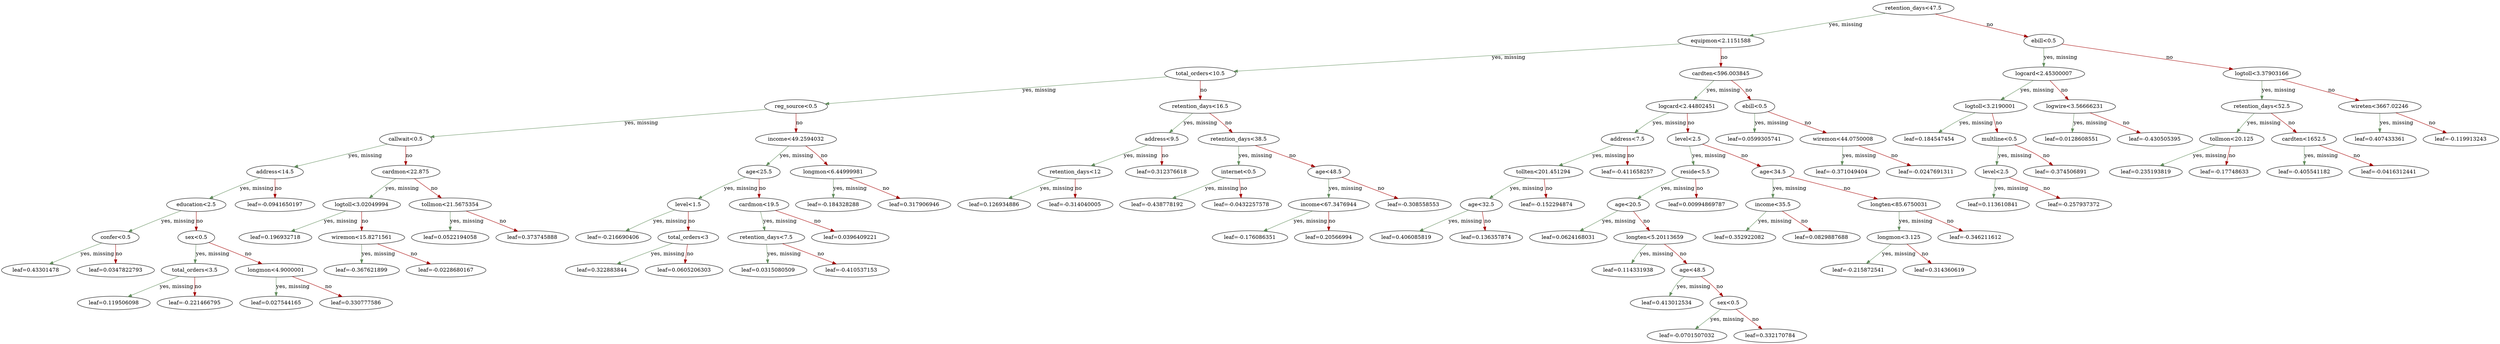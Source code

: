 digraph {
    graph [ rankdir=TB ]

    0 [ label="retention_days<47.5" ]
    0 -> 1 [label="yes, missing" color="#638e5e"]
    0 -> 2 [label="no" color="#a40000"]

    1 [ label="equipmon<2.1151588" ]
    1 -> 3 [label="yes, missing" color="#638e5e"]
    1 -> 4 [label="no" color="#a40000"]

    3 [ label="total_orders<10.5" ]
    3 -> 7 [label="yes, missing" color="#638e5e"]
    3 -> 8 [label="no" color="#a40000"]

    7 [ label="reg_source<0.5" ]
    7 -> 15 [label="yes, missing" color="#638e5e"]
    7 -> 16 [label="no" color="#a40000"]

    15 [ label="callwait<0.5" ]
    15 -> 31 [label="yes, missing" color="#638e5e"]
    15 -> 32 [label="no" color="#a40000"]

    31 [ label="address<14.5" ]
    31 -> 51 [label="yes, missing" color="#638e5e"]
    31 -> 52 [label="no" color="#a40000"]

    51 [ label="education<2.5" ]
    51 -> 73 [label="yes, missing" color="#638e5e"]
    51 -> 74 [label="no" color="#a40000"]

    73 [ label="confer<0.5" ]
    73 -> 93 [label="yes, missing" color="#638e5e"]
    73 -> 94 [label="no" color="#a40000"]

    93 [ label="leaf=0.43301478" ]

    94 [ label="leaf=0.0347822793" ]

    74 [ label="sex<0.5" ]
    74 -> 95 [label="yes, missing" color="#638e5e"]
    74 -> 96 [label="no" color="#a40000"]

    95 [ label="total_orders<3.5" ]
    95 -> 107 [label="yes, missing" color="#638e5e"]
    95 -> 108 [label="no" color="#a40000"]

    107 [ label="leaf=0.119506098" ]

    108 [ label="leaf=-0.221466795" ]

    96 [ label="longmon<4.9000001" ]
    96 -> 109 [label="yes, missing" color="#638e5e"]
    96 -> 110 [label="no" color="#a40000"]

    109 [ label="leaf=0.027544165" ]

    110 [ label="leaf=0.330777586" ]

    52 [ label="leaf=-0.0941650197" ]

    32 [ label="cardmon<22.875" ]
    32 -> 53 [label="yes, missing" color="#638e5e"]
    32 -> 54 [label="no" color="#a40000"]

    53 [ label="logtoll<3.02049994" ]
    53 -> 75 [label="yes, missing" color="#638e5e"]
    53 -> 76 [label="no" color="#a40000"]

    75 [ label="leaf=0.196932718" ]

    76 [ label="wiremon<15.8271561" ]
    76 -> 97 [label="yes, missing" color="#638e5e"]
    76 -> 98 [label="no" color="#a40000"]

    97 [ label="leaf=-0.367621899" ]

    98 [ label="leaf=-0.0228680167" ]

    54 [ label="tollmon<21.5675354" ]
    54 -> 77 [label="yes, missing" color="#638e5e"]
    54 -> 78 [label="no" color="#a40000"]

    77 [ label="leaf=0.0522194058" ]

    78 [ label="leaf=0.373745888" ]

    16 [ label="income<49.2594032" ]
    16 -> 33 [label="yes, missing" color="#638e5e"]
    16 -> 34 [label="no" color="#a40000"]

    33 [ label="age<25.5" ]
    33 -> 55 [label="yes, missing" color="#638e5e"]
    33 -> 56 [label="no" color="#a40000"]

    55 [ label="level<1.5" ]
    55 -> 79 [label="yes, missing" color="#638e5e"]
    55 -> 80 [label="no" color="#a40000"]

    79 [ label="leaf=-0.216690406" ]

    80 [ label="total_orders<3" ]
    80 -> 99 [label="yes, missing" color="#638e5e"]
    80 -> 100 [label="no" color="#a40000"]

    99 [ label="leaf=0.322883844" ]

    100 [ label="leaf=0.0605206303" ]

    56 [ label="cardmon<19.5" ]
    56 -> 81 [label="yes, missing" color="#638e5e"]
    56 -> 82 [label="no" color="#a40000"]

    81 [ label="retention_days<7.5" ]
    81 -> 101 [label="yes, missing" color="#638e5e"]
    81 -> 102 [label="no" color="#a40000"]

    101 [ label="leaf=0.0315080509" ]

    102 [ label="leaf=-0.410537153" ]

    82 [ label="leaf=0.0396409221" ]

    34 [ label="longmon<6.44999981" ]
    34 -> 57 [label="yes, missing" color="#638e5e"]
    34 -> 58 [label="no" color="#a40000"]

    57 [ label="leaf=-0.184328288" ]

    58 [ label="leaf=0.317906946" ]

    8 [ label="retention_days<16.5" ]
    8 -> 17 [label="yes, missing" color="#638e5e"]
    8 -> 18 [label="no" color="#a40000"]

    17 [ label="address<9.5" ]
    17 -> 35 [label="yes, missing" color="#638e5e"]
    17 -> 36 [label="no" color="#a40000"]

    35 [ label="retention_days<12" ]
    35 -> 59 [label="yes, missing" color="#638e5e"]
    35 -> 60 [label="no" color="#a40000"]

    59 [ label="leaf=0.126934886" ]

    60 [ label="leaf=-0.314040005" ]

    36 [ label="leaf=0.312376618" ]

    18 [ label="retention_days<38.5" ]
    18 -> 37 [label="yes, missing" color="#638e5e"]
    18 -> 38 [label="no" color="#a40000"]

    37 [ label="internet<0.5" ]
    37 -> 61 [label="yes, missing" color="#638e5e"]
    37 -> 62 [label="no" color="#a40000"]

    61 [ label="leaf=-0.438778192" ]

    62 [ label="leaf=-0.0432257578" ]

    38 [ label="age<48.5" ]
    38 -> 63 [label="yes, missing" color="#638e5e"]
    38 -> 64 [label="no" color="#a40000"]

    63 [ label="income<67.3476944" ]
    63 -> 83 [label="yes, missing" color="#638e5e"]
    63 -> 84 [label="no" color="#a40000"]

    83 [ label="leaf=-0.176086351" ]

    84 [ label="leaf=0.20566994" ]

    64 [ label="leaf=-0.308558553" ]

    4 [ label="cardten<596.003845" ]
    4 -> 9 [label="yes, missing" color="#638e5e"]
    4 -> 10 [label="no" color="#a40000"]

    9 [ label="logcard<2.44802451" ]
    9 -> 19 [label="yes, missing" color="#638e5e"]
    9 -> 20 [label="no" color="#a40000"]

    19 [ label="address<7.5" ]
    19 -> 39 [label="yes, missing" color="#638e5e"]
    19 -> 40 [label="no" color="#a40000"]

    39 [ label="tollten<201.451294" ]
    39 -> 65 [label="yes, missing" color="#638e5e"]
    39 -> 66 [label="no" color="#a40000"]

    65 [ label="age<32.5" ]
    65 -> 85 [label="yes, missing" color="#638e5e"]
    65 -> 86 [label="no" color="#a40000"]

    85 [ label="leaf=0.406085819" ]

    86 [ label="leaf=0.136357874" ]

    66 [ label="leaf=-0.152294874" ]

    40 [ label="leaf=-0.411658257" ]

    20 [ label="level<2.5" ]
    20 -> 41 [label="yes, missing" color="#638e5e"]
    20 -> 42 [label="no" color="#a40000"]

    41 [ label="reside<5.5" ]
    41 -> 67 [label="yes, missing" color="#638e5e"]
    41 -> 68 [label="no" color="#a40000"]

    67 [ label="age<20.5" ]
    67 -> 87 [label="yes, missing" color="#638e5e"]
    67 -> 88 [label="no" color="#a40000"]

    87 [ label="leaf=0.0624168031" ]

    88 [ label="longten<5.20113659" ]
    88 -> 103 [label="yes, missing" color="#638e5e"]
    88 -> 104 [label="no" color="#a40000"]

    103 [ label="leaf=0.114331938" ]

    104 [ label="age<48.5" ]
    104 -> 111 [label="yes, missing" color="#638e5e"]
    104 -> 112 [label="no" color="#a40000"]

    111 [ label="leaf=0.413012534" ]

    112 [ label="sex<0.5" ]
    112 -> 113 [label="yes, missing" color="#638e5e"]
    112 -> 114 [label="no" color="#a40000"]

    113 [ label="leaf=-0.0701507032" ]

    114 [ label="leaf=0.332170784" ]

    68 [ label="leaf=0.00994869787" ]

    42 [ label="age<34.5" ]
    42 -> 69 [label="yes, missing" color="#638e5e"]
    42 -> 70 [label="no" color="#a40000"]

    69 [ label="income<35.5" ]
    69 -> 89 [label="yes, missing" color="#638e5e"]
    69 -> 90 [label="no" color="#a40000"]

    89 [ label="leaf=0.352922082" ]

    90 [ label="leaf=0.0829887688" ]

    70 [ label="longten<85.6750031" ]
    70 -> 91 [label="yes, missing" color="#638e5e"]
    70 -> 92 [label="no" color="#a40000"]

    91 [ label="longmon<3.125" ]
    91 -> 105 [label="yes, missing" color="#638e5e"]
    91 -> 106 [label="no" color="#a40000"]

    105 [ label="leaf=-0.215872541" ]

    106 [ label="leaf=0.314360619" ]

    92 [ label="leaf=-0.346211612" ]

    10 [ label="ebill<0.5" ]
    10 -> 21 [label="yes, missing" color="#638e5e"]
    10 -> 22 [label="no" color="#a40000"]

    21 [ label="leaf=0.0599305741" ]

    22 [ label="wiremon<44.0750008" ]
    22 -> 43 [label="yes, missing" color="#638e5e"]
    22 -> 44 [label="no" color="#a40000"]

    43 [ label="leaf=-0.371049404" ]

    44 [ label="leaf=-0.0247691311" ]

    2 [ label="ebill<0.5" ]
    2 -> 5 [label="yes, missing" color="#638e5e"]
    2 -> 6 [label="no" color="#a40000"]

    5 [ label="logcard<2.45300007" ]
    5 -> 11 [label="yes, missing" color="#638e5e"]
    5 -> 12 [label="no" color="#a40000"]

    11 [ label="logtoll<3.2190001" ]
    11 -> 23 [label="yes, missing" color="#638e5e"]
    11 -> 24 [label="no" color="#a40000"]

    23 [ label="leaf=0.184547454" ]

    24 [ label="multline<0.5" ]
    24 -> 45 [label="yes, missing" color="#638e5e"]
    24 -> 46 [label="no" color="#a40000"]

    45 [ label="level<2.5" ]
    45 -> 71 [label="yes, missing" color="#638e5e"]
    45 -> 72 [label="no" color="#a40000"]

    71 [ label="leaf=0.113610841" ]

    72 [ label="leaf=-0.257937372" ]

    46 [ label="leaf=-0.374506891" ]

    12 [ label="logwire<3.56666231" ]
    12 -> 25 [label="yes, missing" color="#638e5e"]
    12 -> 26 [label="no" color="#a40000"]

    25 [ label="leaf=0.0128608551" ]

    26 [ label="leaf=-0.430505395" ]

    6 [ label="logtoll<3.37903166" ]
    6 -> 13 [label="yes, missing" color="#638e5e"]
    6 -> 14 [label="no" color="#a40000"]

    13 [ label="retention_days<52.5" ]
    13 -> 27 [label="yes, missing" color="#638e5e"]
    13 -> 28 [label="no" color="#a40000"]

    27 [ label="tollmon<20.125" ]
    27 -> 47 [label="yes, missing" color="#638e5e"]
    27 -> 48 [label="no" color="#a40000"]

    47 [ label="leaf=0.235193819" ]

    48 [ label="leaf=-0.17748633" ]

    28 [ label="cardten<1652.5" ]
    28 -> 49 [label="yes, missing" color="#638e5e"]
    28 -> 50 [label="no" color="#a40000"]

    49 [ label="leaf=-0.405541182" ]

    50 [ label="leaf=-0.0416312441" ]

    14 [ label="wireten<3667.02246" ]
    14 -> 29 [label="yes, missing" color="#638e5e"]
    14 -> 30 [label="no" color="#a40000"]

    29 [ label="leaf=0.407433361" ]

    30 [ label="leaf=-0.119913243" ]
}
